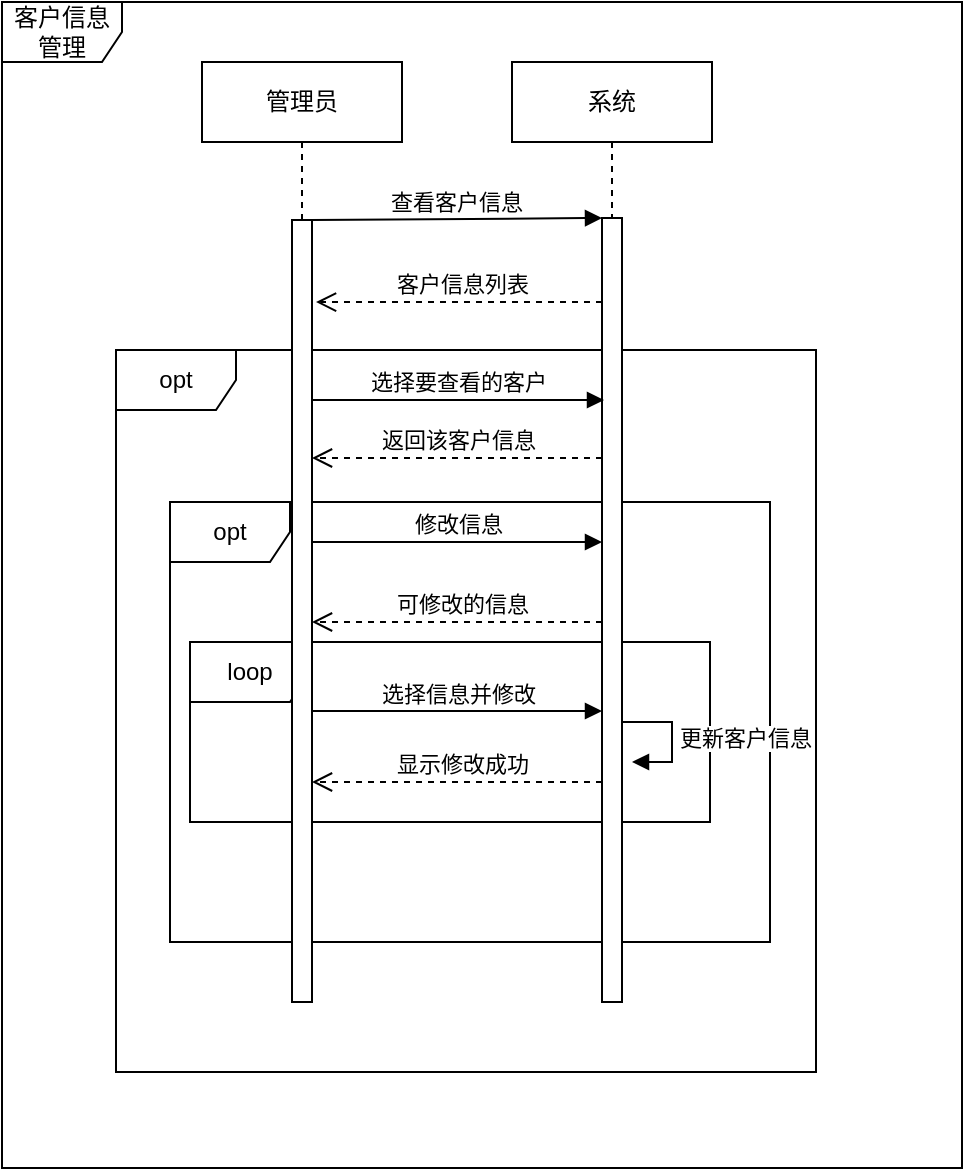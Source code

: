 <mxfile version="12.9.3" type="device"><diagram id="9nVterf7i_B-3QILQnqT" name="第 1 页"><mxGraphModel dx="768" dy="492" grid="0" gridSize="10" guides="1" tooltips="1" connect="1" arrows="1" fold="1" page="1" pageScale="1" pageWidth="827" pageHeight="1169" math="0" shadow="0"><root><mxCell id="0"/><mxCell id="1" parent="0"/><mxCell id="iv3IWbNTAk9FELzogmPQ-1" value="opt" style="shape=umlFrame;whiteSpace=wrap;html=1;" parent="1" vertex="1"><mxGeometry x="217" y="234" width="350" height="361" as="geometry"/></mxCell><mxCell id="IbYNKEVVtV0ry9TAKs7k-2" value="客户信息管理" style="shape=umlFrame;whiteSpace=wrap;html=1;" parent="1" vertex="1"><mxGeometry x="160" y="60" width="480" height="583" as="geometry"/></mxCell><mxCell id="IbYNKEVVtV0ry9TAKs7k-14" value="opt" style="shape=umlFrame;whiteSpace=wrap;html=1;" parent="1" vertex="1"><mxGeometry x="244" y="310" width="300" height="220" as="geometry"/></mxCell><mxCell id="IbYNKEVVtV0ry9TAKs7k-18" value="loop" style="shape=umlFrame;whiteSpace=wrap;html=1;" parent="1" vertex="1"><mxGeometry x="254" y="380" width="260" height="90" as="geometry"/></mxCell><mxCell id="IbYNKEVVtV0ry9TAKs7k-5" value="管理员" style="shape=umlLifeline;perimeter=lifelinePerimeter;whiteSpace=wrap;html=1;container=1;collapsible=0;recursiveResize=0;outlineConnect=0;" parent="1" vertex="1"><mxGeometry x="260" y="90" width="100" height="80" as="geometry"/></mxCell><mxCell id="IbYNKEVVtV0ry9TAKs7k-6" value="系统" style="shape=umlLifeline;perimeter=lifelinePerimeter;whiteSpace=wrap;html=1;container=1;collapsible=0;recursiveResize=0;outlineConnect=0;" parent="1" vertex="1"><mxGeometry x="415" y="90" width="100" height="90" as="geometry"/></mxCell><mxCell id="IbYNKEVVtV0ry9TAKs7k-7" value="" style="html=1;points=[];perimeter=orthogonalPerimeter;" parent="1" vertex="1"><mxGeometry x="305" y="169" width="10" height="391" as="geometry"/></mxCell><mxCell id="IbYNKEVVtV0ry9TAKs7k-11" value="" style="html=1;points=[];perimeter=orthogonalPerimeter;" parent="1" vertex="1"><mxGeometry x="460" y="168" width="10" height="392" as="geometry"/></mxCell><mxCell id="IbYNKEVVtV0ry9TAKs7k-12" value="查看客户信息" style="html=1;verticalAlign=bottom;endArrow=block;entryX=0;entryY=0;" parent="1" source="IbYNKEVVtV0ry9TAKs7k-7" target="IbYNKEVVtV0ry9TAKs7k-11" edge="1"><mxGeometry relative="1" as="geometry"><mxPoint x="390" y="250" as="sourcePoint"/></mxGeometry></mxCell><mxCell id="IbYNKEVVtV0ry9TAKs7k-13" value="客户信息列表" style="html=1;verticalAlign=bottom;endArrow=open;dashed=1;endSize=8;entryX=1.201;entryY=0.105;entryDx=0;entryDy=0;entryPerimeter=0;" parent="1" source="IbYNKEVVtV0ry9TAKs7k-11" target="IbYNKEVVtV0ry9TAKs7k-7" edge="1"><mxGeometry x="-0.021" relative="1" as="geometry"><mxPoint x="314" y="330" as="targetPoint"/><Array as="points"><mxPoint x="390" y="210"/></Array><mxPoint as="offset"/></mxGeometry></mxCell><mxCell id="IbYNKEVVtV0ry9TAKs7k-16" value="修改信息" style="html=1;verticalAlign=bottom;endArrow=block;" parent="1" target="IbYNKEVVtV0ry9TAKs7k-11" edge="1"><mxGeometry relative="1" as="geometry"><mxPoint x="315" y="330" as="sourcePoint"/><mxPoint x="385" y="330.0" as="targetPoint"/></mxGeometry></mxCell><mxCell id="IbYNKEVVtV0ry9TAKs7k-17" value="可修改的信息" style="html=1;verticalAlign=bottom;endArrow=open;dashed=1;endSize=8;" parent="1" source="IbYNKEVVtV0ry9TAKs7k-11" edge="1"><mxGeometry x="-0.035" relative="1" as="geometry"><mxPoint x="315" y="370" as="targetPoint"/><mxPoint x="385" y="370" as="sourcePoint"/><mxPoint as="offset"/></mxGeometry></mxCell><mxCell id="IbYNKEVVtV0ry9TAKs7k-19" value="选择信息并修改" style="html=1;verticalAlign=bottom;endArrow=block;" parent="1" target="IbYNKEVVtV0ry9TAKs7k-11" edge="1"><mxGeometry width="80" relative="1" as="geometry"><mxPoint x="315" y="414.5" as="sourcePoint"/><mxPoint x="395" y="414.5" as="targetPoint"/><Array as="points"/></mxGeometry></mxCell><mxCell id="IbYNKEVVtV0ry9TAKs7k-21" value="更新客户信息" style="edgeStyle=orthogonalEdgeStyle;html=1;align=left;spacingLeft=2;endArrow=block;rounded=0;entryX=1;entryY=0;" parent="1" edge="1"><mxGeometry relative="1" as="geometry"><mxPoint x="470" y="420" as="sourcePoint"/><Array as="points"><mxPoint x="495" y="420"/></Array><mxPoint x="475" y="440" as="targetPoint"/></mxGeometry></mxCell><mxCell id="IbYNKEVVtV0ry9TAKs7k-22" value="显示修改成功" style="html=1;verticalAlign=bottom;endArrow=open;dashed=1;endSize=8;" parent="1" target="IbYNKEVVtV0ry9TAKs7k-7" edge="1"><mxGeometry x="-0.037" relative="1" as="geometry"><mxPoint x="460" y="450" as="sourcePoint"/><mxPoint x="380" y="450" as="targetPoint"/><Array as="points"/><mxPoint as="offset"/></mxGeometry></mxCell><mxCell id="iv3IWbNTAk9FELzogmPQ-3" value="选择要查看的客户" style="html=1;verticalAlign=bottom;endArrow=block;" parent="1" edge="1"><mxGeometry width="80" relative="1" as="geometry"><mxPoint x="315" y="259" as="sourcePoint"/><mxPoint x="461" y="259" as="targetPoint"/></mxGeometry></mxCell><mxCell id="iv3IWbNTAk9FELzogmPQ-5" value="返回该客户信息" style="html=1;verticalAlign=bottom;endArrow=open;dashed=1;endSize=8;" parent="1" source="IbYNKEVVtV0ry9TAKs7k-11" edge="1"><mxGeometry relative="1" as="geometry"><mxPoint x="395" y="288" as="sourcePoint"/><mxPoint x="315" y="288" as="targetPoint"/></mxGeometry></mxCell></root></mxGraphModel></diagram></mxfile>